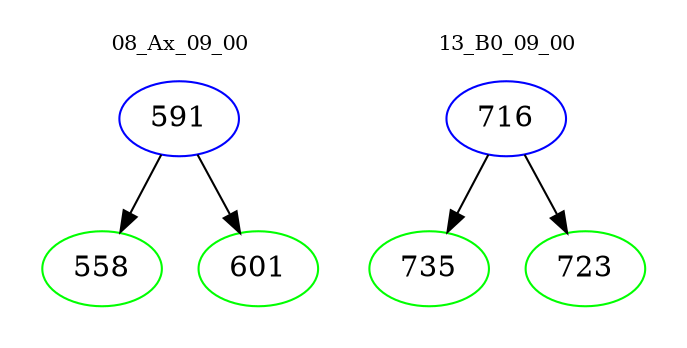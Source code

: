 digraph{
subgraph cluster_0 {
color = white
label = "08_Ax_09_00";
fontsize=10;
T0_591 [label="591", color="blue"]
T0_591 -> T0_558 [color="black"]
T0_558 [label="558", color="green"]
T0_591 -> T0_601 [color="black"]
T0_601 [label="601", color="green"]
}
subgraph cluster_1 {
color = white
label = "13_B0_09_00";
fontsize=10;
T1_716 [label="716", color="blue"]
T1_716 -> T1_735 [color="black"]
T1_735 [label="735", color="green"]
T1_716 -> T1_723 [color="black"]
T1_723 [label="723", color="green"]
}
}
